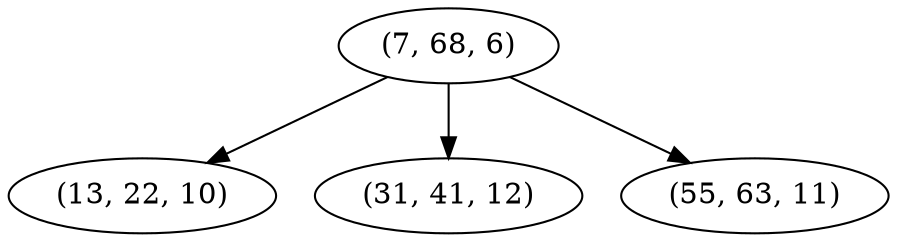 digraph tree {
    "(7, 68, 6)";
    "(13, 22, 10)";
    "(31, 41, 12)";
    "(55, 63, 11)";
    "(7, 68, 6)" -> "(13, 22, 10)";
    "(7, 68, 6)" -> "(31, 41, 12)";
    "(7, 68, 6)" -> "(55, 63, 11)";
}
